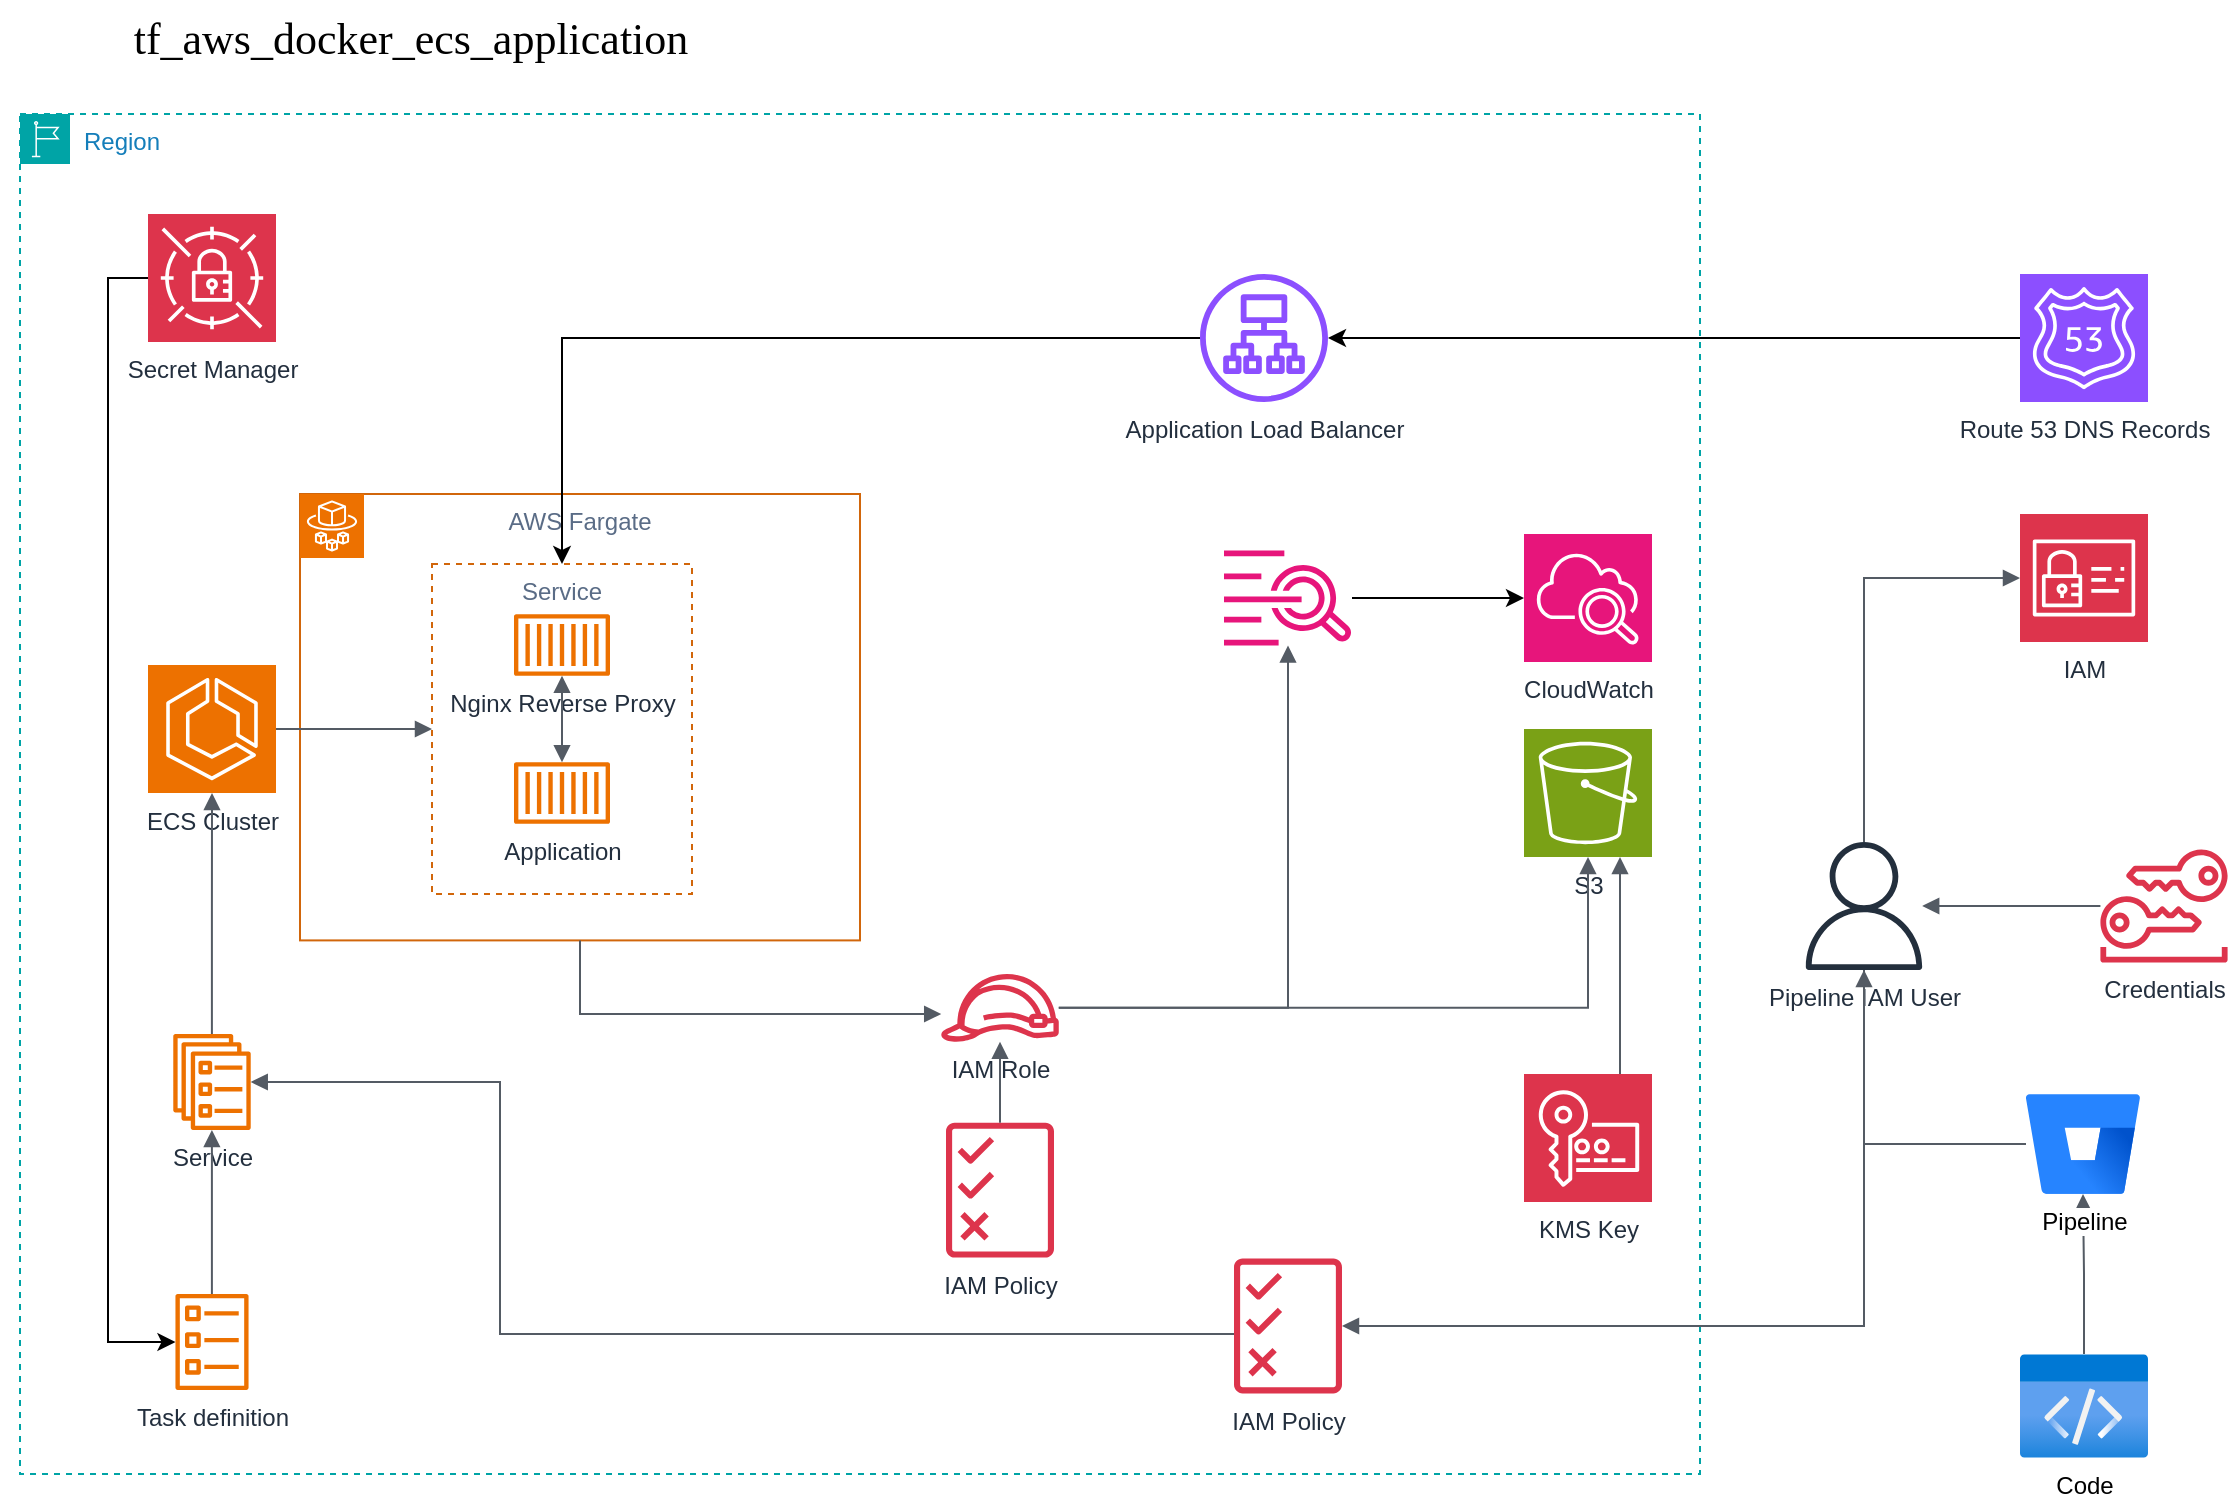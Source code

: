 <mxfile version="24.6.4" type="device">
  <diagram name="Page-1" id="UK2x4mv7M9AoydwgML-n">
    <mxGraphModel dx="2074" dy="1214" grid="1" gridSize="10" guides="1" tooltips="1" connect="1" arrows="1" fold="1" page="1" pageScale="1" pageWidth="1169" pageHeight="827" math="0" shadow="0">
      <root>
        <mxCell id="0" />
        <mxCell id="1" parent="0" />
        <mxCell id="CwAkxQvdfGnNLeCCKybQ-1" value="&lt;font style=&quot;font-size: 22px;&quot; face=&quot;JetBrains Mono&quot;&gt;tf_aws_docker_ecs_application&lt;/font&gt;" style="text;html=1;align=center;verticalAlign=middle;resizable=0;points=[];autosize=1;strokeColor=none;fillColor=none;" parent="1" vertex="1">
          <mxGeometry x="40" y="33" width="410" height="40" as="geometry" />
        </mxCell>
        <mxCell id="CwAkxQvdfGnNLeCCKybQ-5" value="Region" style="points=[[0,0],[0.25,0],[0.5,0],[0.75,0],[1,0],[1,0.25],[1,0.5],[1,0.75],[1,1],[0.75,1],[0.5,1],[0.25,1],[0,1],[0,0.75],[0,0.5],[0,0.25]];outlineConnect=0;gradientColor=none;html=1;whiteSpace=wrap;fontSize=12;fontStyle=0;container=1;pointerEvents=0;collapsible=0;recursiveResize=0;shape=mxgraph.aws4.group;grIcon=mxgraph.aws4.group_region;strokeColor=#00A4A6;fillColor=none;verticalAlign=top;align=left;spacingLeft=30;fontColor=#147EBA;dashed=1;" parent="1" vertex="1">
          <mxGeometry x="50" y="90" width="840" height="680" as="geometry" />
        </mxCell>
        <mxCell id="8xp6IW7JY6Fl-rNzdqew-22" value="AWS Fargate" style="fillColor=none;strokeColor=#d1660b;verticalAlign=top;fontStyle=0;fontColor=#5A6C86;whiteSpace=wrap;html=1;" vertex="1" parent="CwAkxQvdfGnNLeCCKybQ-5">
          <mxGeometry x="140" y="190" width="280" height="223.2" as="geometry" />
        </mxCell>
        <mxCell id="CwAkxQvdfGnNLeCCKybQ-2" value="ECS Cluster" style="sketch=0;points=[[0,0,0],[0.25,0,0],[0.5,0,0],[0.75,0,0],[1,0,0],[0,1,0],[0.25,1,0],[0.5,1,0],[0.75,1,0],[1,1,0],[0,0.25,0],[0,0.5,0],[0,0.75,0],[1,0.25,0],[1,0.5,0],[1,0.75,0]];outlineConnect=0;fontColor=#232F3E;fillColor=#ED7100;strokeColor=#ffffff;dashed=0;verticalLabelPosition=bottom;verticalAlign=top;align=center;html=1;fontSize=12;fontStyle=0;aspect=fixed;shape=mxgraph.aws4.resourceIcon;resIcon=mxgraph.aws4.ecs;" parent="CwAkxQvdfGnNLeCCKybQ-5" vertex="1">
          <mxGeometry x="64" y="275.5" width="64" height="64" as="geometry" />
        </mxCell>
        <mxCell id="CwAkxQvdfGnNLeCCKybQ-3" value="Service" style="sketch=0;outlineConnect=0;fontColor=#232F3E;gradientColor=none;fillColor=#ED7100;strokeColor=none;dashed=0;verticalLabelPosition=bottom;verticalAlign=top;align=center;html=1;fontSize=12;fontStyle=0;aspect=fixed;pointerEvents=1;shape=mxgraph.aws4.ecs_service;" parent="CwAkxQvdfGnNLeCCKybQ-5" vertex="1">
          <mxGeometry x="76.5" y="460" width="39" height="48" as="geometry" />
        </mxCell>
        <mxCell id="CwAkxQvdfGnNLeCCKybQ-4" value="Task definition" style="sketch=0;outlineConnect=0;fontColor=#232F3E;gradientColor=none;fillColor=#ED7100;strokeColor=none;dashed=0;verticalLabelPosition=bottom;verticalAlign=top;align=center;html=1;fontSize=12;fontStyle=0;aspect=fixed;pointerEvents=1;shape=mxgraph.aws4.ecs_task;" parent="CwAkxQvdfGnNLeCCKybQ-5" vertex="1">
          <mxGeometry x="77.5" y="590" width="37" height="48" as="geometry" />
        </mxCell>
        <mxCell id="CwAkxQvdfGnNLeCCKybQ-7" value="S3" style="sketch=0;points=[[0,0,0],[0.25,0,0],[0.5,0,0],[0.75,0,0],[1,0,0],[0,1,0],[0.25,1,0],[0.5,1,0],[0.75,1,0],[1,1,0],[0,0.25,0],[0,0.5,0],[0,0.75,0],[1,0.25,0],[1,0.5,0],[1,0.75,0]];outlineConnect=0;fontColor=#232F3E;fillColor=#7AA116;strokeColor=#ffffff;dashed=0;verticalLabelPosition=bottom;verticalAlign=top;align=center;html=1;fontSize=12;fontStyle=0;aspect=fixed;shape=mxgraph.aws4.resourceIcon;resIcon=mxgraph.aws4.s3;" parent="CwAkxQvdfGnNLeCCKybQ-5" vertex="1">
          <mxGeometry x="752" y="307.5" width="64" height="64" as="geometry" />
        </mxCell>
        <mxCell id="CwAkxQvdfGnNLeCCKybQ-8" value="Application" style="sketch=0;outlineConnect=0;fontColor=#232F3E;gradientColor=none;fillColor=#ED7100;strokeColor=none;dashed=0;verticalLabelPosition=bottom;verticalAlign=top;align=center;html=1;fontSize=12;fontStyle=0;aspect=fixed;pointerEvents=1;shape=mxgraph.aws4.container_1;" parent="CwAkxQvdfGnNLeCCKybQ-5" vertex="1">
          <mxGeometry x="247" y="324" width="48" height="31" as="geometry" />
        </mxCell>
        <mxCell id="CwAkxQvdfGnNLeCCKybQ-9" value="" style="edgeStyle=orthogonalEdgeStyle;html=1;endArrow=block;elbow=vertical;startArrow=none;endFill=1;strokeColor=#545B64;rounded=0;" parent="CwAkxQvdfGnNLeCCKybQ-5" source="CwAkxQvdfGnNLeCCKybQ-4" target="CwAkxQvdfGnNLeCCKybQ-3" edge="1">
          <mxGeometry width="100" relative="1" as="geometry">
            <mxPoint x="307" y="510" as="sourcePoint" />
            <mxPoint x="407" y="510" as="targetPoint" />
          </mxGeometry>
        </mxCell>
        <mxCell id="CwAkxQvdfGnNLeCCKybQ-10" value="" style="edgeStyle=orthogonalEdgeStyle;html=1;endArrow=block;elbow=vertical;startArrow=none;endFill=1;strokeColor=#545B64;rounded=0;entryX=0.5;entryY=1;entryDx=0;entryDy=0;entryPerimeter=0;" parent="CwAkxQvdfGnNLeCCKybQ-5" source="CwAkxQvdfGnNLeCCKybQ-3" target="CwAkxQvdfGnNLeCCKybQ-2" edge="1">
          <mxGeometry width="100" relative="1" as="geometry">
            <mxPoint x="307" y="510" as="sourcePoint" />
            <mxPoint x="407" y="510" as="targetPoint" />
          </mxGeometry>
        </mxCell>
        <mxCell id="CwAkxQvdfGnNLeCCKybQ-12" value="IAM Policy" style="sketch=0;outlineConnect=0;fontColor=#232F3E;gradientColor=none;fillColor=#DD344C;strokeColor=none;dashed=0;verticalLabelPosition=bottom;verticalAlign=top;align=center;html=1;fontSize=12;fontStyle=0;aspect=fixed;pointerEvents=1;shape=mxgraph.aws4.permissions;" parent="CwAkxQvdfGnNLeCCKybQ-5" vertex="1">
          <mxGeometry x="463" y="504.09" width="54" height="67.94" as="geometry" />
        </mxCell>
        <mxCell id="CwAkxQvdfGnNLeCCKybQ-15" value="IAM Role" style="sketch=0;outlineConnect=0;fontColor=#232F3E;gradientColor=none;fillColor=#DD344C;strokeColor=none;dashed=0;verticalLabelPosition=bottom;verticalAlign=top;align=center;html=1;fontSize=12;fontStyle=0;aspect=fixed;pointerEvents=1;shape=mxgraph.aws4.role;" parent="CwAkxQvdfGnNLeCCKybQ-5" vertex="1">
          <mxGeometry x="460" y="430" width="60" height="33.84" as="geometry" />
        </mxCell>
        <mxCell id="CwAkxQvdfGnNLeCCKybQ-17" value="" style="edgeStyle=orthogonalEdgeStyle;html=1;endArrow=block;elbow=vertical;startArrow=none;endFill=1;strokeColor=#545B64;rounded=0;" parent="CwAkxQvdfGnNLeCCKybQ-5" source="CwAkxQvdfGnNLeCCKybQ-15" target="CwAkxQvdfGnNLeCCKybQ-7" edge="1">
          <mxGeometry width="100" relative="1" as="geometry">
            <mxPoint x="527" y="510" as="sourcePoint" />
            <mxPoint x="627" y="510" as="targetPoint" />
          </mxGeometry>
        </mxCell>
        <mxCell id="CwAkxQvdfGnNLeCCKybQ-18" value="" style="edgeStyle=orthogonalEdgeStyle;html=1;endArrow=block;elbow=vertical;startArrow=none;endFill=1;strokeColor=#545B64;rounded=0;" parent="CwAkxQvdfGnNLeCCKybQ-5" source="CwAkxQvdfGnNLeCCKybQ-12" target="CwAkxQvdfGnNLeCCKybQ-15" edge="1">
          <mxGeometry width="100" relative="1" as="geometry">
            <mxPoint x="527" y="510" as="sourcePoint" />
            <mxPoint x="627" y="510" as="targetPoint" />
          </mxGeometry>
        </mxCell>
        <mxCell id="CwAkxQvdfGnNLeCCKybQ-24" value="IAM Policy" style="sketch=0;outlineConnect=0;fontColor=#232F3E;gradientColor=none;fillColor=#DD344C;strokeColor=none;dashed=0;verticalLabelPosition=bottom;verticalAlign=top;align=center;html=1;fontSize=12;fontStyle=0;aspect=fixed;pointerEvents=1;shape=mxgraph.aws4.permissions;" parent="CwAkxQvdfGnNLeCCKybQ-5" vertex="1">
          <mxGeometry x="607" y="572.03" width="54" height="67.94" as="geometry" />
        </mxCell>
        <mxCell id="b6w89GyX_Bw7gr28g-lh-1" value="CloudWatch" style="sketch=0;points=[[0,0,0],[0.25,0,0],[0.5,0,0],[0.75,0,0],[1,0,0],[0,1,0],[0.25,1,0],[0.5,1,0],[0.75,1,0],[1,1,0],[0,0.25,0],[0,0.5,0],[0,0.75,0],[1,0.25,0],[1,0.5,0],[1,0.75,0]];points=[[0,0,0],[0.25,0,0],[0.5,0,0],[0.75,0,0],[1,0,0],[0,1,0],[0.25,1,0],[0.5,1,0],[0.75,1,0],[1,1,0],[0,0.25,0],[0,0.5,0],[0,0.75,0],[1,0.25,0],[1,0.5,0],[1,0.75,0]];outlineConnect=0;fontColor=#232F3E;fillColor=#E7157B;strokeColor=#ffffff;dashed=0;verticalLabelPosition=bottom;verticalAlign=top;align=center;html=1;fontSize=12;fontStyle=0;aspect=fixed;shape=mxgraph.aws4.resourceIcon;resIcon=mxgraph.aws4.cloudwatch_2;" parent="CwAkxQvdfGnNLeCCKybQ-5" vertex="1">
          <mxGeometry x="752" y="210" width="64" height="64" as="geometry" />
        </mxCell>
        <mxCell id="b6w89GyX_Bw7gr28g-lh-4" value="" style="edgeStyle=orthogonalEdgeStyle;rounded=0;orthogonalLoop=1;jettySize=auto;html=1;" parent="CwAkxQvdfGnNLeCCKybQ-5" source="b6w89GyX_Bw7gr28g-lh-2" target="b6w89GyX_Bw7gr28g-lh-1" edge="1">
          <mxGeometry relative="1" as="geometry" />
        </mxCell>
        <mxCell id="b6w89GyX_Bw7gr28g-lh-2" value="" style="sketch=0;outlineConnect=0;fontColor=#232F3E;gradientColor=none;fillColor=#E7157B;strokeColor=none;dashed=0;verticalLabelPosition=bottom;verticalAlign=top;align=center;html=1;fontSize=12;fontStyle=0;aspect=fixed;pointerEvents=1;shape=mxgraph.aws4.cloudwatch_logs;" parent="CwAkxQvdfGnNLeCCKybQ-5" vertex="1">
          <mxGeometry x="602" y="218.2" width="64" height="47.59" as="geometry" />
        </mxCell>
        <mxCell id="b6w89GyX_Bw7gr28g-lh-3" value="" style="edgeStyle=orthogonalEdgeStyle;html=1;endArrow=block;elbow=vertical;startArrow=none;endFill=1;strokeColor=#545B64;rounded=0;" parent="CwAkxQvdfGnNLeCCKybQ-5" source="CwAkxQvdfGnNLeCCKybQ-15" target="b6w89GyX_Bw7gr28g-lh-2" edge="1">
          <mxGeometry width="100" relative="1" as="geometry">
            <mxPoint x="697" y="730" as="sourcePoint" />
            <mxPoint x="797" y="730" as="targetPoint" />
          </mxGeometry>
        </mxCell>
        <mxCell id="CwAkxQvdfGnNLeCCKybQ-11" value="" style="edgeStyle=orthogonalEdgeStyle;html=1;endArrow=block;elbow=vertical;startArrow=none;endFill=1;strokeColor=#545B64;rounded=0;exitX=1;exitY=0.5;exitDx=0;exitDy=0;exitPerimeter=0;entryX=0;entryY=0.5;entryDx=0;entryDy=0;" parent="CwAkxQvdfGnNLeCCKybQ-5" source="CwAkxQvdfGnNLeCCKybQ-2" edge="1" target="8xp6IW7JY6Fl-rNzdqew-24">
          <mxGeometry width="100" relative="1" as="geometry">
            <mxPoint x="307" y="510" as="sourcePoint" />
            <mxPoint x="247" y="339" as="targetPoint" />
          </mxGeometry>
        </mxCell>
        <mxCell id="8xp6IW7JY6Fl-rNzdqew-6" style="edgeStyle=orthogonalEdgeStyle;rounded=0;orthogonalLoop=1;jettySize=auto;html=1;entryX=0.5;entryY=0;entryDx=0;entryDy=0;" edge="1" parent="CwAkxQvdfGnNLeCCKybQ-5" source="QW2W_MxPZAbcar348hzU-1" target="8xp6IW7JY6Fl-rNzdqew-24">
          <mxGeometry relative="1" as="geometry">
            <mxPoint x="556.25" y="112" as="targetPoint" />
          </mxGeometry>
        </mxCell>
        <mxCell id="QW2W_MxPZAbcar348hzU-1" value="Application Load Balancer" style="sketch=0;outlineConnect=0;fontColor=#232F3E;gradientColor=none;fillColor=#8C4FFF;strokeColor=none;dashed=0;verticalLabelPosition=bottom;verticalAlign=top;align=center;html=1;fontSize=12;fontStyle=0;aspect=fixed;pointerEvents=1;shape=mxgraph.aws4.application_load_balancer;" parent="CwAkxQvdfGnNLeCCKybQ-5" vertex="1">
          <mxGeometry x="590" y="80" width="64" height="64" as="geometry" />
        </mxCell>
        <mxCell id="LBLnOl_UVb4qRBX3O0HW-4" style="edgeStyle=orthogonalEdgeStyle;rounded=0;orthogonalLoop=1;jettySize=auto;html=1;exitX=0;exitY=0.5;exitDx=0;exitDy=0;exitPerimeter=0;" parent="CwAkxQvdfGnNLeCCKybQ-5" source="LBLnOl_UVb4qRBX3O0HW-1" target="CwAkxQvdfGnNLeCCKybQ-4" edge="1">
          <mxGeometry relative="1" as="geometry">
            <Array as="points">
              <mxPoint x="44" y="82" />
              <mxPoint x="44" y="614" />
            </Array>
          </mxGeometry>
        </mxCell>
        <mxCell id="LBLnOl_UVb4qRBX3O0HW-1" value="Secret Manager" style="sketch=0;points=[[0,0,0],[0.25,0,0],[0.5,0,0],[0.75,0,0],[1,0,0],[0,1,0],[0.25,1,0],[0.5,1,0],[0.75,1,0],[1,1,0],[0,0.25,0],[0,0.5,0],[0,0.75,0],[1,0.25,0],[1,0.5,0],[1,0.75,0]];outlineConnect=0;fontColor=#232F3E;fillColor=#DD344C;strokeColor=#ffffff;dashed=0;verticalLabelPosition=bottom;verticalAlign=top;align=center;html=1;fontSize=12;fontStyle=0;aspect=fixed;shape=mxgraph.aws4.resourceIcon;resIcon=mxgraph.aws4.secrets_manager;" parent="CwAkxQvdfGnNLeCCKybQ-5" vertex="1">
          <mxGeometry x="64" y="50" width="64" height="64" as="geometry" />
        </mxCell>
        <mxCell id="LBLnOl_UVb4qRBX3O0HW-5" value="KMS Key" style="sketch=0;points=[[0,0,0],[0.25,0,0],[0.5,0,0],[0.75,0,0],[1,0,0],[0,1,0],[0.25,1,0],[0.5,1,0],[0.75,1,0],[1,1,0],[0,0.25,0],[0,0.5,0],[0,0.75,0],[1,0.25,0],[1,0.5,0],[1,0.75,0]];outlineConnect=0;fontColor=#232F3E;fillColor=#DD344C;strokeColor=#ffffff;dashed=0;verticalLabelPosition=bottom;verticalAlign=top;align=center;html=1;fontSize=12;fontStyle=0;aspect=fixed;shape=mxgraph.aws4.resourceIcon;resIcon=mxgraph.aws4.key_management_service;" parent="CwAkxQvdfGnNLeCCKybQ-5" vertex="1">
          <mxGeometry x="752" y="480" width="64" height="64" as="geometry" />
        </mxCell>
        <mxCell id="LBLnOl_UVb4qRBX3O0HW-9" value="" style="edgeStyle=orthogonalEdgeStyle;html=1;endArrow=none;elbow=vertical;startArrow=block;startFill=1;strokeColor=#545B64;rounded=0;" parent="CwAkxQvdfGnNLeCCKybQ-5" source="CwAkxQvdfGnNLeCCKybQ-3" target="CwAkxQvdfGnNLeCCKybQ-24" edge="1">
          <mxGeometry width="100" relative="1" as="geometry">
            <mxPoint x="410" y="500" as="sourcePoint" />
            <mxPoint x="510" y="500" as="targetPoint" />
            <Array as="points">
              <mxPoint x="240" y="484" />
              <mxPoint x="240" y="610" />
            </Array>
          </mxGeometry>
        </mxCell>
        <mxCell id="8xp6IW7JY6Fl-rNzdqew-12" value="Nginx Reverse Proxy" style="sketch=0;outlineConnect=0;fontColor=#232F3E;gradientColor=none;fillColor=#ED7100;strokeColor=none;dashed=0;verticalLabelPosition=bottom;verticalAlign=top;align=center;html=1;fontSize=12;fontStyle=0;aspect=fixed;pointerEvents=1;shape=mxgraph.aws4.container_1;" vertex="1" parent="CwAkxQvdfGnNLeCCKybQ-5">
          <mxGeometry x="247" y="250" width="48" height="31" as="geometry" />
        </mxCell>
        <mxCell id="8xp6IW7JY6Fl-rNzdqew-13" value="" style="edgeStyle=orthogonalEdgeStyle;html=1;endArrow=block;elbow=vertical;startArrow=block;startFill=1;endFill=1;strokeColor=#545B64;rounded=0;" edge="1" parent="CwAkxQvdfGnNLeCCKybQ-5" source="CwAkxQvdfGnNLeCCKybQ-8" target="8xp6IW7JY6Fl-rNzdqew-12">
          <mxGeometry width="100" relative="1" as="geometry">
            <mxPoint x="480" y="530" as="sourcePoint" />
            <mxPoint x="360" y="340" as="targetPoint" />
          </mxGeometry>
        </mxCell>
        <mxCell id="8xp6IW7JY6Fl-rNzdqew-14" value="" style="edgeStyle=orthogonalEdgeStyle;html=1;endArrow=none;elbow=vertical;startArrow=block;startFill=1;strokeColor=#545B64;rounded=0;exitX=0.75;exitY=1;exitDx=0;exitDy=0;exitPerimeter=0;entryX=0.75;entryY=0;entryDx=0;entryDy=0;entryPerimeter=0;" edge="1" parent="CwAkxQvdfGnNLeCCKybQ-5" source="CwAkxQvdfGnNLeCCKybQ-7" target="LBLnOl_UVb4qRBX3O0HW-5">
          <mxGeometry width="100" relative="1" as="geometry">
            <mxPoint x="480" y="530" as="sourcePoint" />
            <mxPoint x="580" y="530" as="targetPoint" />
          </mxGeometry>
        </mxCell>
        <mxCell id="8xp6IW7JY6Fl-rNzdqew-23" value="" style="sketch=0;points=[[0,0,0],[0.25,0,0],[0.5,0,0],[0.75,0,0],[1,0,0],[0,1,0],[0.25,1,0],[0.5,1,0],[0.75,1,0],[1,1,0],[0,0.25,0],[0,0.5,0],[0,0.75,0],[1,0.25,0],[1,0.5,0],[1,0.75,0]];outlineConnect=0;fontColor=#232F3E;fillColor=#ED7100;strokeColor=#ffffff;dashed=0;verticalLabelPosition=bottom;verticalAlign=top;align=center;html=1;fontSize=12;fontStyle=0;aspect=fixed;shape=mxgraph.aws4.resourceIcon;resIcon=mxgraph.aws4.fargate;" vertex="1" parent="CwAkxQvdfGnNLeCCKybQ-5">
          <mxGeometry x="140" y="190" width="32" height="32" as="geometry" />
        </mxCell>
        <mxCell id="8xp6IW7JY6Fl-rNzdqew-24" value="Service" style="fillColor=none;strokeColor=#d1660b;dashed=1;verticalAlign=top;fontStyle=0;fontColor=#5A6C86;whiteSpace=wrap;html=1;" vertex="1" parent="CwAkxQvdfGnNLeCCKybQ-5">
          <mxGeometry x="206" y="225" width="130" height="165" as="geometry" />
        </mxCell>
        <mxCell id="8xp6IW7JY6Fl-rNzdqew-25" value="" style="edgeStyle=orthogonalEdgeStyle;html=1;endArrow=block;elbow=vertical;startArrow=none;endFill=1;strokeColor=#545B64;rounded=0;exitX=0.5;exitY=1;exitDx=0;exitDy=0;" edge="1" parent="CwAkxQvdfGnNLeCCKybQ-5" source="8xp6IW7JY6Fl-rNzdqew-22" target="CwAkxQvdfGnNLeCCKybQ-15">
          <mxGeometry width="100" relative="1" as="geometry">
            <mxPoint x="480" y="530" as="sourcePoint" />
            <mxPoint x="580" y="530" as="targetPoint" />
            <Array as="points">
              <mxPoint x="280" y="450" />
            </Array>
          </mxGeometry>
        </mxCell>
        <mxCell id="CwAkxQvdfGnNLeCCKybQ-19" value="IAM" style="sketch=0;points=[[0,0,0],[0.25,0,0],[0.5,0,0],[0.75,0,0],[1,0,0],[0,1,0],[0.25,1,0],[0.5,1,0],[0.75,1,0],[1,1,0],[0,0.25,0],[0,0.5,0],[0,0.75,0],[1,0.25,0],[1,0.5,0],[1,0.75,0]];outlineConnect=0;fontColor=#232F3E;fillColor=#DD344C;strokeColor=#ffffff;dashed=0;verticalLabelPosition=bottom;verticalAlign=top;align=center;html=1;fontSize=12;fontStyle=0;aspect=fixed;shape=mxgraph.aws4.resourceIcon;resIcon=mxgraph.aws4.identity_and_access_management;" parent="1" vertex="1">
          <mxGeometry x="1050" y="290" width="64" height="64" as="geometry" />
        </mxCell>
        <mxCell id="CwAkxQvdfGnNLeCCKybQ-20" value="Credentials" style="sketch=0;outlineConnect=0;fontColor=#232F3E;gradientColor=none;fillColor=#DD344C;strokeColor=none;dashed=0;verticalLabelPosition=bottom;verticalAlign=top;align=center;html=1;fontSize=12;fontStyle=0;aspect=fixed;pointerEvents=1;shape=mxgraph.aws4.long_term_security_credential;" parent="1" vertex="1">
          <mxGeometry x="1090" y="457.69" width="64" height="56.62" as="geometry" />
        </mxCell>
        <mxCell id="CwAkxQvdfGnNLeCCKybQ-21" value="Pipeline IAM User&lt;div&gt;&lt;br&gt;&lt;/div&gt;" style="sketch=0;outlineConnect=0;fontColor=#232F3E;gradientColor=none;fillColor=#232F3D;strokeColor=none;dashed=0;verticalLabelPosition=bottom;verticalAlign=top;align=center;html=1;fontSize=12;fontStyle=0;aspect=fixed;pointerEvents=1;shape=mxgraph.aws4.user;" parent="1" vertex="1">
          <mxGeometry x="940" y="454" width="64" height="64" as="geometry" />
        </mxCell>
        <mxCell id="CwAkxQvdfGnNLeCCKybQ-22" value="" style="edgeStyle=orthogonalEdgeStyle;html=1;endArrow=block;elbow=vertical;startArrow=none;endFill=1;strokeColor=#545B64;rounded=0;" parent="1" source="CwAkxQvdfGnNLeCCKybQ-20" target="CwAkxQvdfGnNLeCCKybQ-21" edge="1">
          <mxGeometry width="100" relative="1" as="geometry">
            <mxPoint x="390" y="570" as="sourcePoint" />
            <mxPoint x="490" y="570" as="targetPoint" />
          </mxGeometry>
        </mxCell>
        <mxCell id="CwAkxQvdfGnNLeCCKybQ-23" value="" style="edgeStyle=orthogonalEdgeStyle;html=1;endArrow=block;elbow=vertical;startArrow=none;endFill=1;strokeColor=#545B64;rounded=0;entryX=0;entryY=0.5;entryDx=0;entryDy=0;entryPerimeter=0;" parent="1" source="CwAkxQvdfGnNLeCCKybQ-21" target="CwAkxQvdfGnNLeCCKybQ-19" edge="1">
          <mxGeometry width="100" relative="1" as="geometry">
            <mxPoint x="470" y="570" as="sourcePoint" />
            <mxPoint x="570" y="570" as="targetPoint" />
            <Array as="points">
              <mxPoint x="972" y="322" />
            </Array>
          </mxGeometry>
        </mxCell>
        <mxCell id="CwAkxQvdfGnNLeCCKybQ-25" value="" style="edgeStyle=orthogonalEdgeStyle;html=1;endArrow=none;elbow=vertical;startArrow=block;startFill=1;strokeColor=#545B64;rounded=0;" parent="1" source="CwAkxQvdfGnNLeCCKybQ-24" target="CwAkxQvdfGnNLeCCKybQ-21" edge="1">
          <mxGeometry width="100" relative="1" as="geometry">
            <mxPoint x="350" y="530" as="sourcePoint" />
            <mxPoint x="450" y="530" as="targetPoint" />
          </mxGeometry>
        </mxCell>
        <mxCell id="CwAkxQvdfGnNLeCCKybQ-27" value="Code" style="image;aspect=fixed;html=1;points=[];align=center;fontSize=12;image=img/lib/azure2/general/Code.svg;" parent="1" vertex="1">
          <mxGeometry x="1050" y="710" width="64" height="52" as="geometry" />
        </mxCell>
        <mxCell id="CwAkxQvdfGnNLeCCKybQ-28" value="" style="edgeStyle=orthogonalEdgeStyle;html=1;endArrow=block;elbow=vertical;startArrow=none;endFill=1;strokeColor=#545B64;rounded=0;entryX=0.5;entryY=1;entryDx=0;entryDy=0;" parent="1" source="CwAkxQvdfGnNLeCCKybQ-27" target="CwAkxQvdfGnNLeCCKybQ-29" edge="1">
          <mxGeometry width="100" relative="1" as="geometry">
            <mxPoint x="480" y="520" as="sourcePoint" />
            <mxPoint x="580" y="520" as="targetPoint" />
          </mxGeometry>
        </mxCell>
        <mxCell id="CwAkxQvdfGnNLeCCKybQ-29" value="Pipeline" style="image;html=1;image=img/lib/atlassian/Bitbucket_Logo.svg;" parent="1" vertex="1">
          <mxGeometry x="1053" y="580" width="57" height="50" as="geometry" />
        </mxCell>
        <mxCell id="CwAkxQvdfGnNLeCCKybQ-30" value="" style="edgeStyle=orthogonalEdgeStyle;html=1;endArrow=block;elbow=vertical;startArrow=none;endFill=1;strokeColor=#545B64;rounded=0;exitX=0;exitY=0.5;exitDx=0;exitDy=0;" parent="1" source="CwAkxQvdfGnNLeCCKybQ-29" target="CwAkxQvdfGnNLeCCKybQ-21" edge="1">
          <mxGeometry width="100" relative="1" as="geometry">
            <mxPoint x="480" y="520" as="sourcePoint" />
            <mxPoint x="580" y="520" as="targetPoint" />
          </mxGeometry>
        </mxCell>
        <mxCell id="QW2W_MxPZAbcar348hzU-5" style="edgeStyle=orthogonalEdgeStyle;rounded=0;orthogonalLoop=1;jettySize=auto;html=1;" parent="1" source="QW2W_MxPZAbcar348hzU-4" target="QW2W_MxPZAbcar348hzU-1" edge="1">
          <mxGeometry relative="1" as="geometry" />
        </mxCell>
        <mxCell id="QW2W_MxPZAbcar348hzU-4" value="Route 53 DNS Records" style="sketch=0;points=[[0,0,0],[0.25,0,0],[0.5,0,0],[0.75,0,0],[1,0,0],[0,1,0],[0.25,1,0],[0.5,1,0],[0.75,1,0],[1,1,0],[0,0.25,0],[0,0.5,0],[0,0.75,0],[1,0.25,0],[1,0.5,0],[1,0.75,0]];outlineConnect=0;fontColor=#232F3E;fillColor=#8C4FFF;strokeColor=#ffffff;dashed=0;verticalLabelPosition=bottom;verticalAlign=top;align=center;html=1;fontSize=12;fontStyle=0;aspect=fixed;shape=mxgraph.aws4.resourceIcon;resIcon=mxgraph.aws4.route_53;" parent="1" vertex="1">
          <mxGeometry x="1050" y="170" width="64" height="64" as="geometry" />
        </mxCell>
      </root>
    </mxGraphModel>
  </diagram>
</mxfile>
